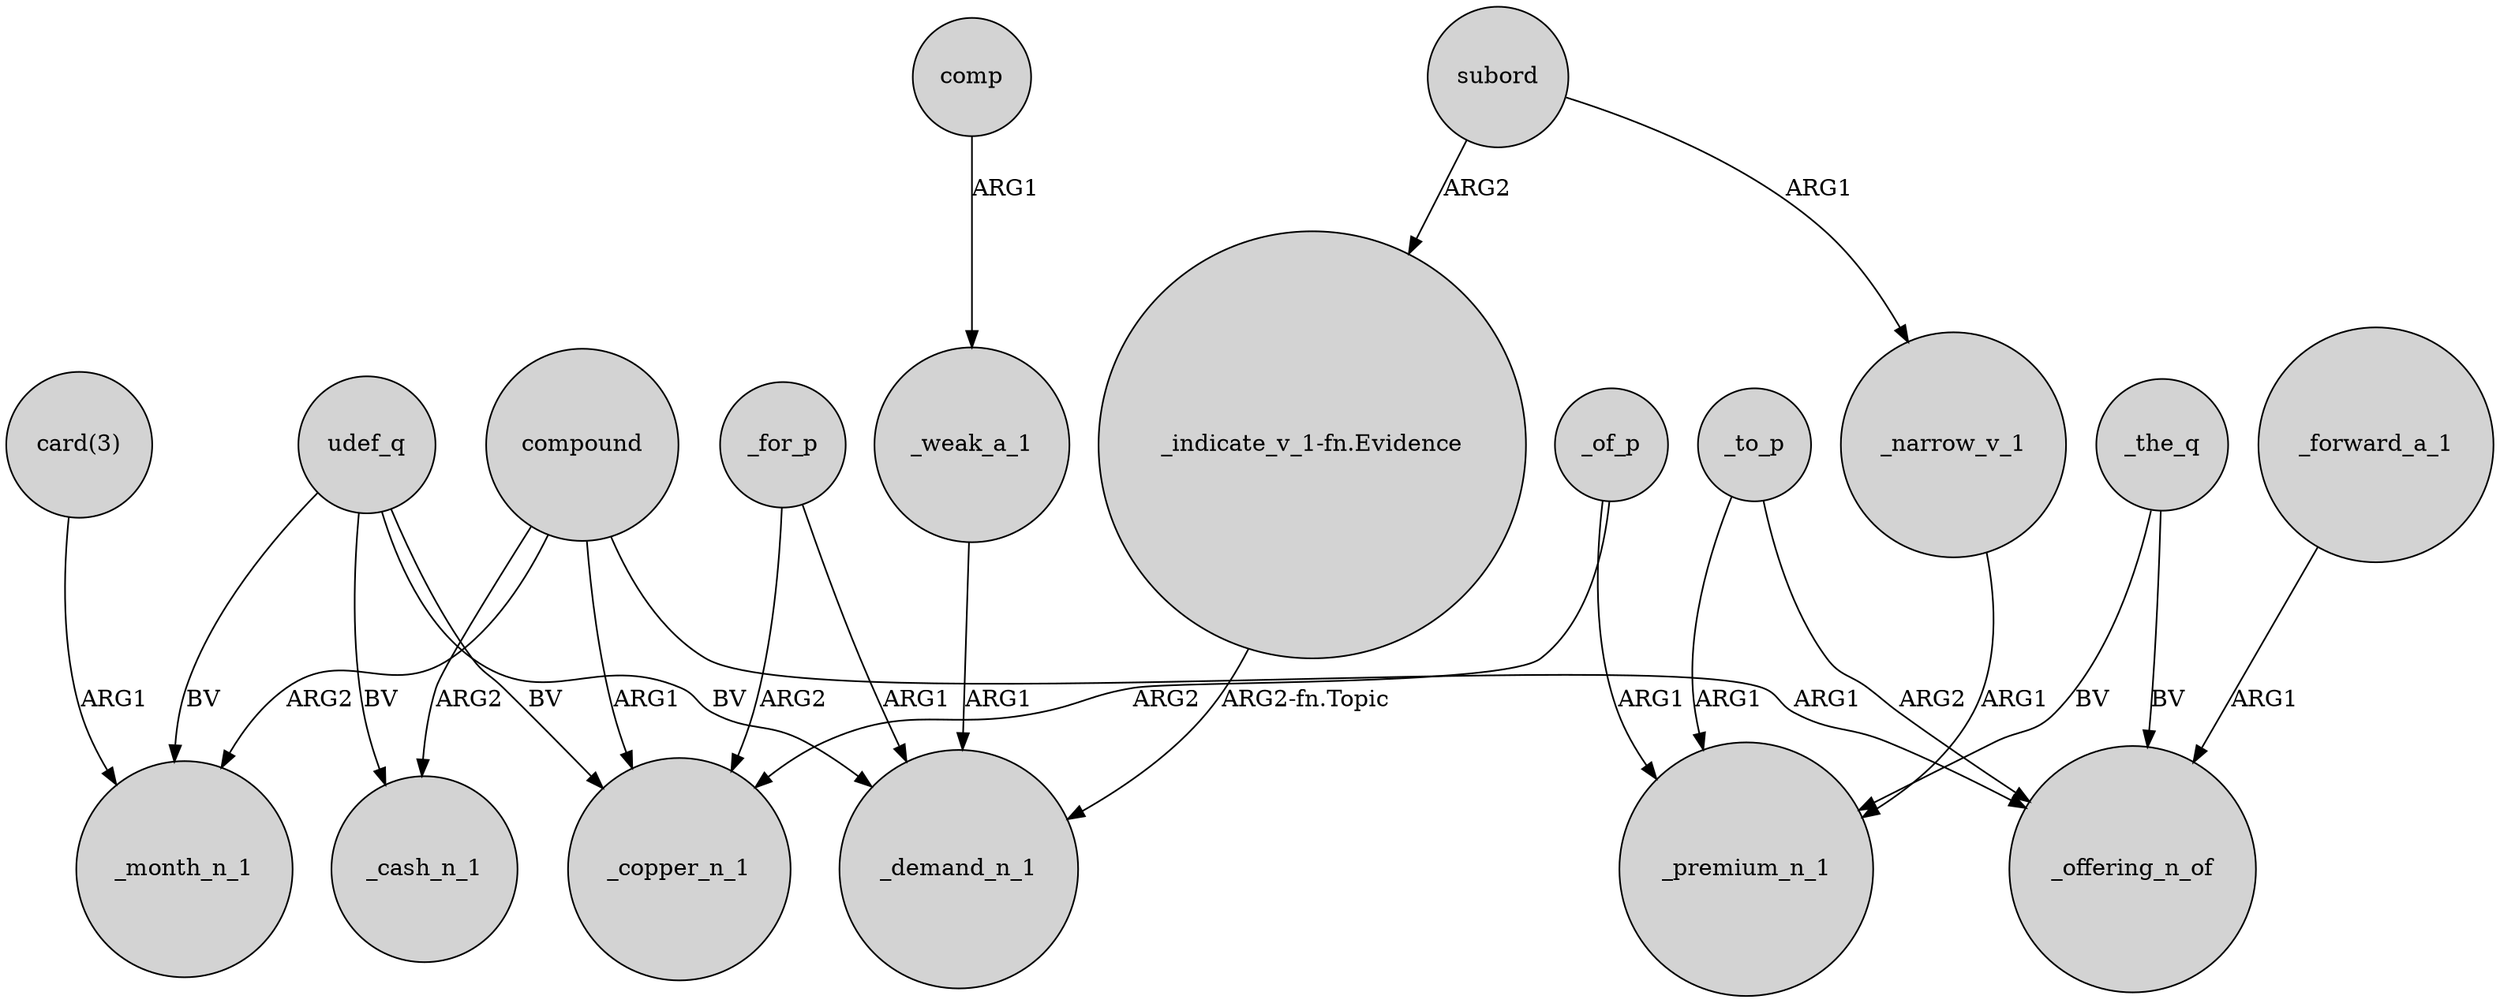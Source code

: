 digraph {
	node [shape=circle style=filled]
	udef_q -> _copper_n_1 [label=BV]
	compound -> _month_n_1 [label=ARG2]
	_weak_a_1 -> _demand_n_1 [label=ARG1]
	udef_q -> _cash_n_1 [label=BV]
	"_indicate_v_1-fn.Evidence" -> _demand_n_1 [label="ARG2-fn.Topic"]
	compound -> _copper_n_1 [label=ARG1]
	_to_p -> _offering_n_of [label=ARG2]
	udef_q -> _month_n_1 [label=BV]
	_for_p -> _copper_n_1 [label=ARG2]
	_of_p -> _copper_n_1 [label=ARG2]
	subord -> _narrow_v_1 [label=ARG1]
	_for_p -> _demand_n_1 [label=ARG1]
	compound -> _offering_n_of [label=ARG1]
	udef_q -> _demand_n_1 [label=BV]
	_forward_a_1 -> _offering_n_of [label=ARG1]
	_to_p -> _premium_n_1 [label=ARG1]
	compound -> _cash_n_1 [label=ARG2]
	_the_q -> _premium_n_1 [label=BV]
	subord -> "_indicate_v_1-fn.Evidence" [label=ARG2]
	comp -> _weak_a_1 [label=ARG1]
	_of_p -> _premium_n_1 [label=ARG1]
	"card(3)" -> _month_n_1 [label=ARG1]
	_narrow_v_1 -> _premium_n_1 [label=ARG1]
	_the_q -> _offering_n_of [label=BV]
}

